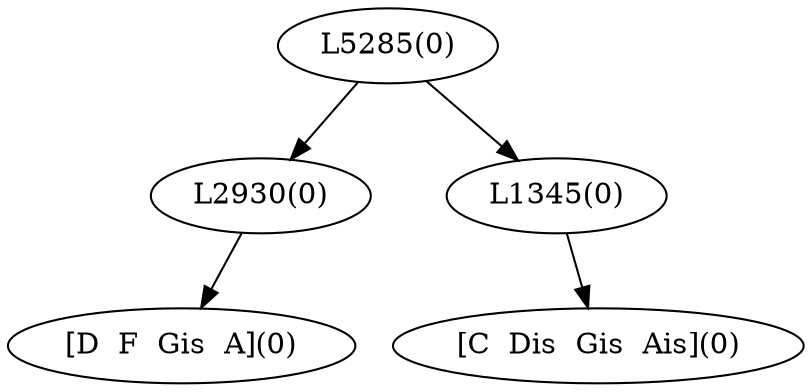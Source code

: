 digraph sample{
"L2930(0)"->"[D  F  Gis  A](0)"
"L1345(0)"->"[C  Dis  Gis  Ais](0)"
"L5285(0)"->"L2930(0)"
"L5285(0)"->"L1345(0)"
{rank = min; "L5285(0)"}
{rank = same; "L2930(0)"; "L1345(0)";}
{rank = max; "[C  Dis  Gis  Ais](0)"; "[D  F  Gis  A](0)";}
}